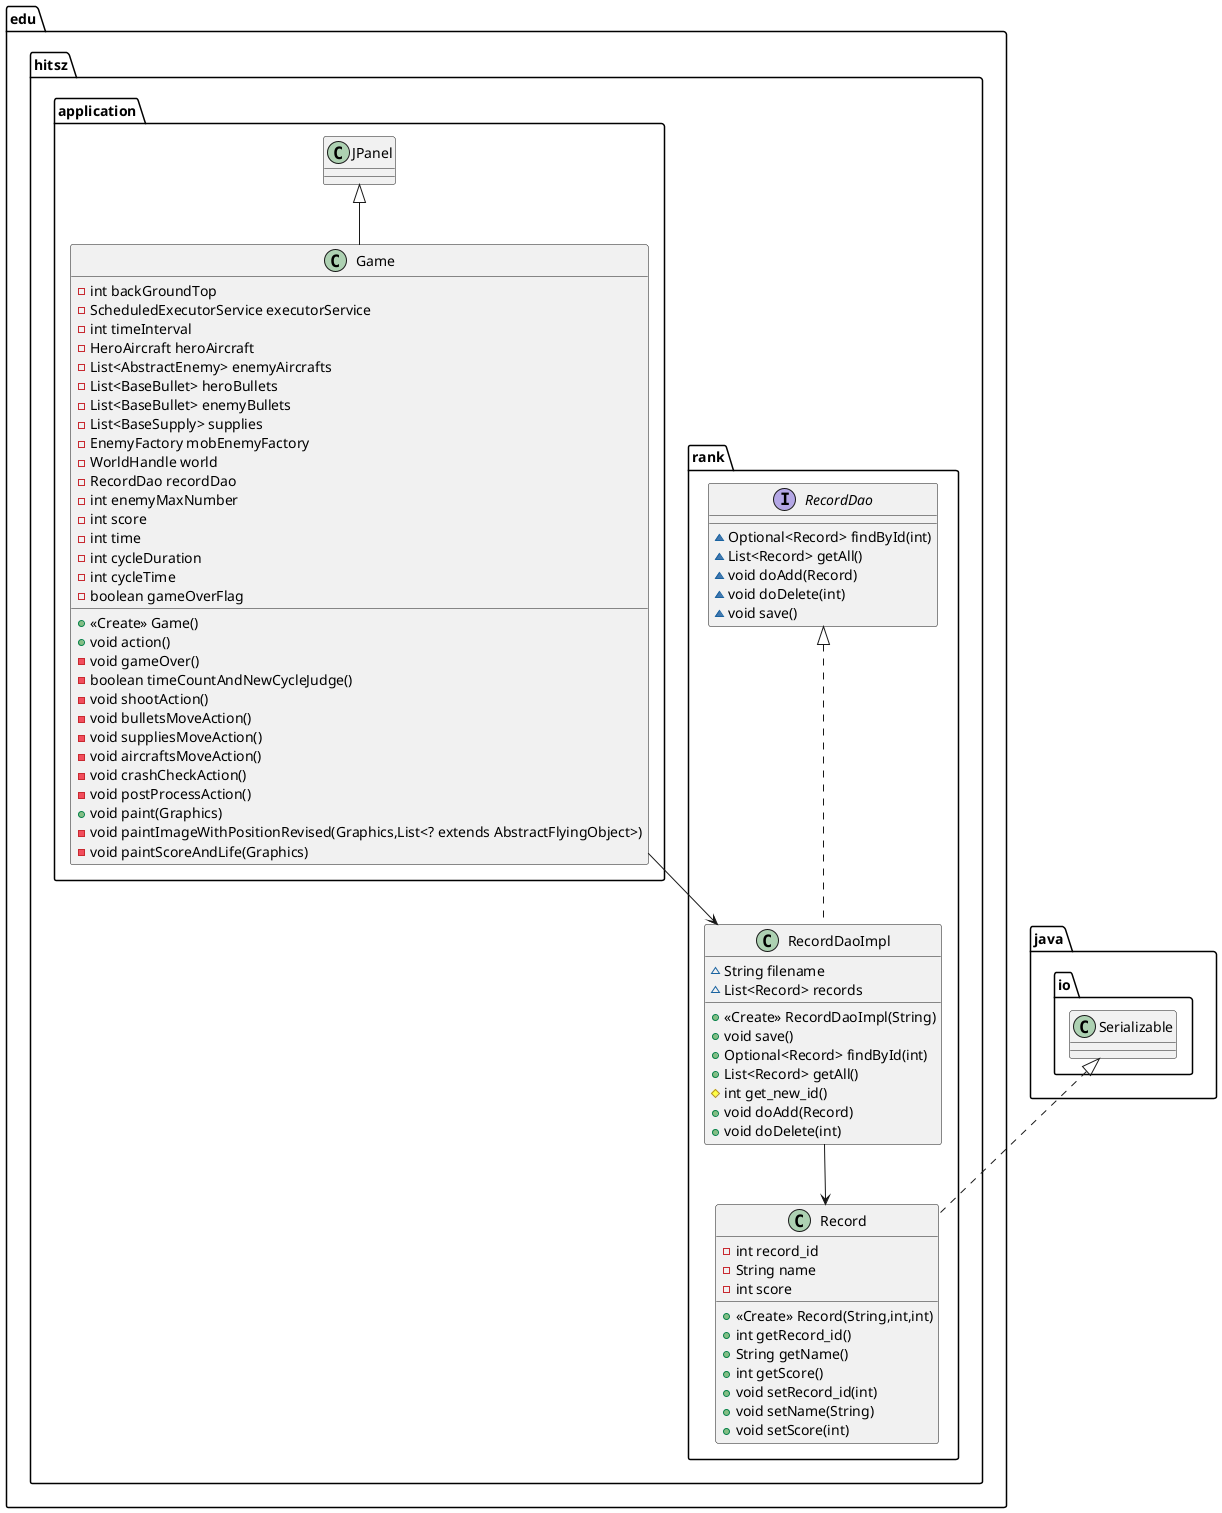 @startuml
class edu.hitsz.rank.Record {
- int record_id
- String name
- int score
+ <<Create>> Record(String,int,int)
+ int getRecord_id()
+ String getName()
+ int getScore()
+ void setRecord_id(int)
+ void setName(String)
+ void setScore(int)
}
class edu.hitsz.application.Game {
- int backGroundTop
- ScheduledExecutorService executorService
- int timeInterval
- HeroAircraft heroAircraft
- List<AbstractEnemy> enemyAircrafts
- List<BaseBullet> heroBullets
- List<BaseBullet> enemyBullets
- List<BaseSupply> supplies
- EnemyFactory mobEnemyFactory
- WorldHandle world
- RecordDao recordDao
- int enemyMaxNumber
- int score
- int time
- int cycleDuration
- int cycleTime
- boolean gameOverFlag
+ <<Create>> Game()
+ void action()
- void gameOver()
- boolean timeCountAndNewCycleJudge()
- void shootAction()
- void bulletsMoveAction()
- void suppliesMoveAction()
- void aircraftsMoveAction()
- void crashCheckAction()
- void postProcessAction()
+ void paint(Graphics)
- void paintImageWithPositionRevised(Graphics,List<? extends AbstractFlyingObject>)
- void paintScoreAndLife(Graphics)
}
class edu.hitsz.rank.RecordDaoImpl {
~ String filename
~ List<Record> records
+ <<Create>> RecordDaoImpl(String)
+ void save()
+ Optional<Record> findById(int)
+ List<Record> getAll()
# int get_new_id()
+ void doAdd(Record)
+ void doDelete(int)
}
interface edu.hitsz.rank.RecordDao {
~ Optional<Record> findById(int)
~ List<Record> getAll()
~ void doAdd(Record)
~ void doDelete(int)
~ void save()
}


java.io.Serializable <|.. edu.hitsz.rank.Record
edu.hitsz.application.JPanel <|-- edu.hitsz.application.Game
edu.hitsz.rank.RecordDao <|.. edu.hitsz.rank.RecordDaoImpl

edu.hitsz.rank.RecordDaoImpl --> edu.hitsz.rank.Record
edu.hitsz.application.Game --> edu.hitsz.rank.RecordDaoImpl
@enduml